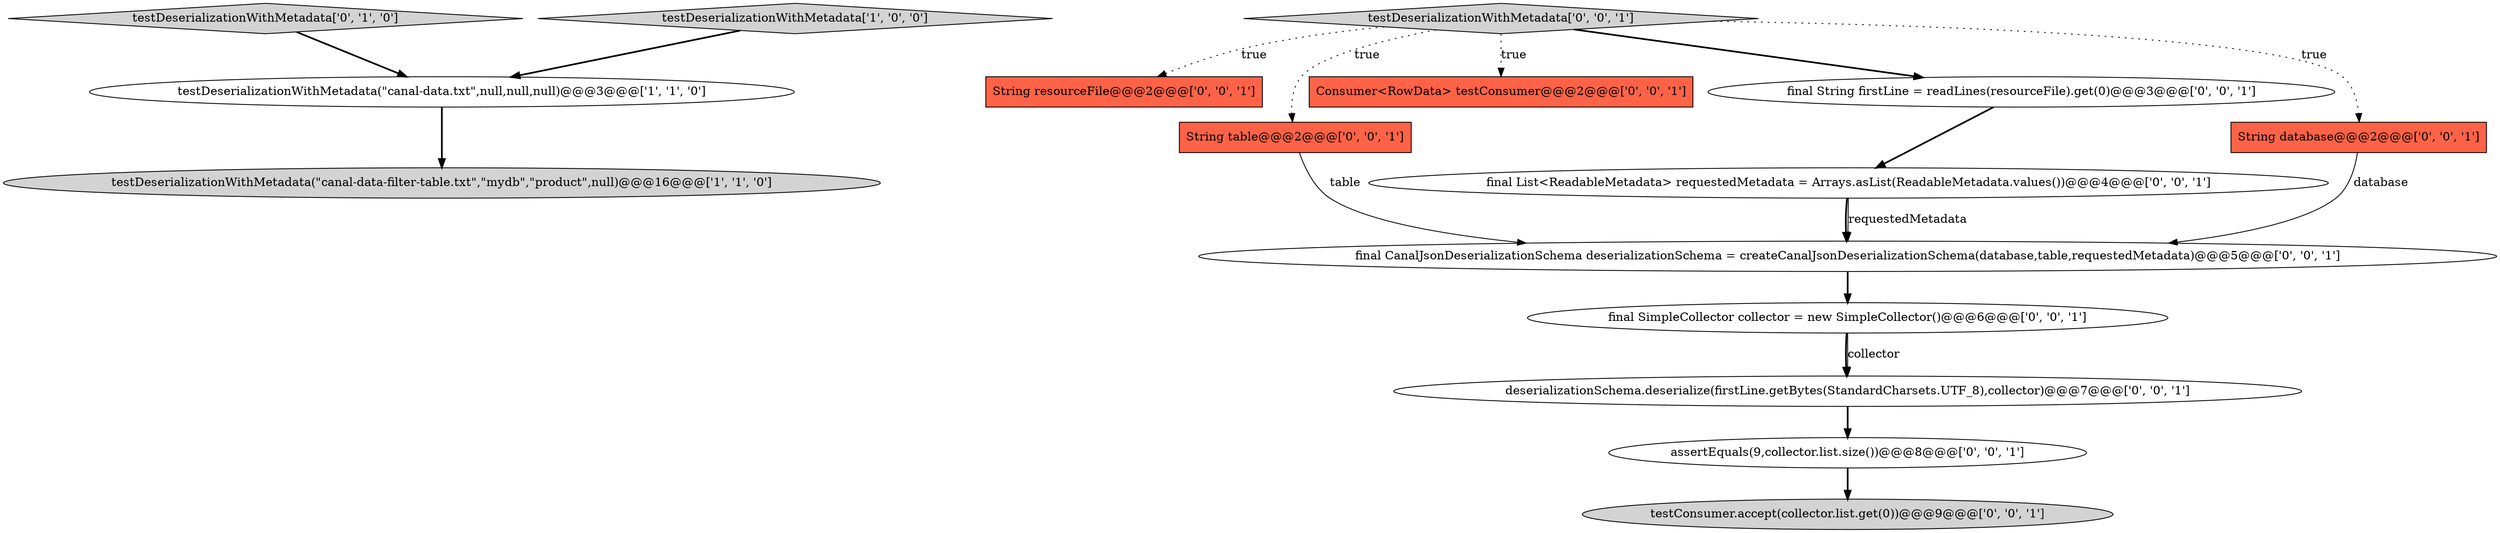 digraph {
3 [style = filled, label = "testDeserializationWithMetadata['0', '1', '0']", fillcolor = lightgray, shape = diamond image = "AAA0AAABBB2BBB"];
5 [style = filled, label = "assertEquals(9,collector.list.size())@@@8@@@['0', '0', '1']", fillcolor = white, shape = ellipse image = "AAA0AAABBB3BBB"];
15 [style = filled, label = "final SimpleCollector collector = new SimpleCollector()@@@6@@@['0', '0', '1']", fillcolor = white, shape = ellipse image = "AAA0AAABBB3BBB"];
2 [style = filled, label = "testDeserializationWithMetadata(\"canal-data.txt\",null,null,null)@@@3@@@['1', '1', '0']", fillcolor = white, shape = ellipse image = "AAA0AAABBB1BBB"];
14 [style = filled, label = "final CanalJsonDeserializationSchema deserializationSchema = createCanalJsonDeserializationSchema(database,table,requestedMetadata)@@@5@@@['0', '0', '1']", fillcolor = white, shape = ellipse image = "AAA0AAABBB3BBB"];
0 [style = filled, label = "testDeserializationWithMetadata['1', '0', '0']", fillcolor = lightgray, shape = diamond image = "AAA0AAABBB1BBB"];
8 [style = filled, label = "final List<ReadableMetadata> requestedMetadata = Arrays.asList(ReadableMetadata.values())@@@4@@@['0', '0', '1']", fillcolor = white, shape = ellipse image = "AAA0AAABBB3BBB"];
4 [style = filled, label = "String resourceFile@@@2@@@['0', '0', '1']", fillcolor = tomato, shape = box image = "AAA0AAABBB3BBB"];
6 [style = filled, label = "String table@@@2@@@['0', '0', '1']", fillcolor = tomato, shape = box image = "AAA0AAABBB3BBB"];
10 [style = filled, label = "Consumer<RowData> testConsumer@@@2@@@['0', '0', '1']", fillcolor = tomato, shape = box image = "AAA0AAABBB3BBB"];
11 [style = filled, label = "deserializationSchema.deserialize(firstLine.getBytes(StandardCharsets.UTF_8),collector)@@@7@@@['0', '0', '1']", fillcolor = white, shape = ellipse image = "AAA0AAABBB3BBB"];
12 [style = filled, label = "testDeserializationWithMetadata['0', '0', '1']", fillcolor = lightgray, shape = diamond image = "AAA0AAABBB3BBB"];
13 [style = filled, label = "testConsumer.accept(collector.list.get(0))@@@9@@@['0', '0', '1']", fillcolor = lightgray, shape = ellipse image = "AAA0AAABBB3BBB"];
9 [style = filled, label = "final String firstLine = readLines(resourceFile).get(0)@@@3@@@['0', '0', '1']", fillcolor = white, shape = ellipse image = "AAA0AAABBB3BBB"];
7 [style = filled, label = "String database@@@2@@@['0', '0', '1']", fillcolor = tomato, shape = box image = "AAA0AAABBB3BBB"];
1 [style = filled, label = "testDeserializationWithMetadata(\"canal-data-filter-table.txt\",\"mydb\",\"product\",null)@@@16@@@['1', '1', '0']", fillcolor = lightgray, shape = ellipse image = "AAA0AAABBB1BBB"];
12->9 [style = bold, label=""];
12->10 [style = dotted, label="true"];
12->7 [style = dotted, label="true"];
8->14 [style = bold, label=""];
7->14 [style = solid, label="database"];
9->8 [style = bold, label=""];
0->2 [style = bold, label=""];
8->14 [style = solid, label="requestedMetadata"];
15->11 [style = bold, label=""];
6->14 [style = solid, label="table"];
12->4 [style = dotted, label="true"];
12->6 [style = dotted, label="true"];
14->15 [style = bold, label=""];
2->1 [style = bold, label=""];
5->13 [style = bold, label=""];
3->2 [style = bold, label=""];
11->5 [style = bold, label=""];
15->11 [style = solid, label="collector"];
}
